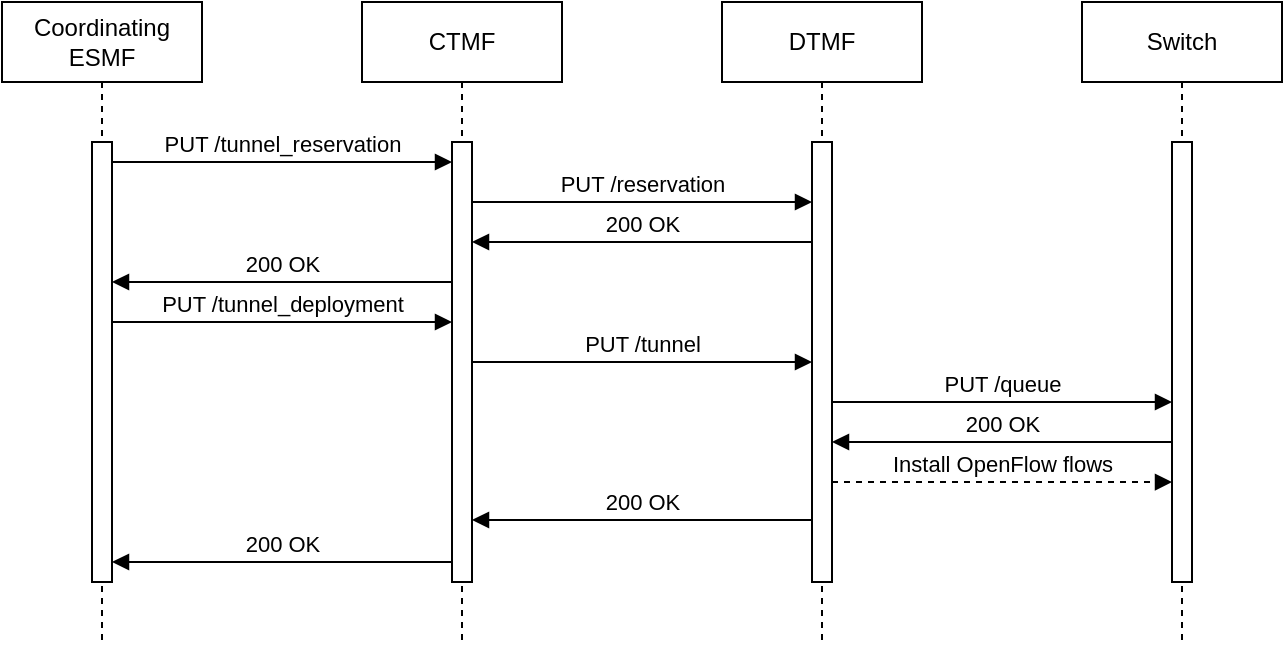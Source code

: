<mxfile version="20.5.3" type="embed"><diagram name="Page-1" id="2YBvvXClWsGukQMizWep"><mxGraphModel dx="793" dy="510" grid="1" gridSize="10" guides="1" tooltips="1" connect="1" arrows="1" fold="1" page="1" pageScale="1" pageWidth="180" pageHeight="400" math="0" shadow="0"><root><mxCell id="0"/><mxCell id="1" parent="0"/><mxCell id="aM9ryv3xv72pqoxQDRHE-1" value="Coordinating&lt;br&gt;ESMF" style="shape=umlLifeline;perimeter=lifelinePerimeter;whiteSpace=wrap;html=1;container=0;dropTarget=0;collapsible=0;recursiveResize=0;outlineConnect=0;portConstraint=eastwest;newEdgeStyle={&quot;edgeStyle&quot;:&quot;elbowEdgeStyle&quot;,&quot;elbow&quot;:&quot;vertical&quot;,&quot;curved&quot;:0,&quot;rounded&quot;:0};" parent="1" vertex="1"><mxGeometry x="40" y="40" width="100" height="320" as="geometry"/></mxCell><mxCell id="aM9ryv3xv72pqoxQDRHE-2" value="" style="html=1;points=[];perimeter=orthogonalPerimeter;outlineConnect=0;targetShapes=umlLifeline;portConstraint=eastwest;newEdgeStyle={&quot;edgeStyle&quot;:&quot;elbowEdgeStyle&quot;,&quot;elbow&quot;:&quot;vertical&quot;,&quot;curved&quot;:0,&quot;rounded&quot;:0};" parent="aM9ryv3xv72pqoxQDRHE-1" vertex="1"><mxGeometry x="45" y="70" width="10" height="220" as="geometry"/></mxCell><mxCell id="aM9ryv3xv72pqoxQDRHE-5" value="CTMF" style="shape=umlLifeline;perimeter=lifelinePerimeter;whiteSpace=wrap;html=1;container=0;dropTarget=0;collapsible=0;recursiveResize=0;outlineConnect=0;portConstraint=eastwest;newEdgeStyle={&quot;edgeStyle&quot;:&quot;elbowEdgeStyle&quot;,&quot;elbow&quot;:&quot;vertical&quot;,&quot;curved&quot;:0,&quot;rounded&quot;:0};" parent="1" vertex="1"><mxGeometry x="220" y="40" width="100" height="320" as="geometry"/></mxCell><mxCell id="aM9ryv3xv72pqoxQDRHE-6" value="" style="html=1;points=[];perimeter=orthogonalPerimeter;outlineConnect=0;targetShapes=umlLifeline;portConstraint=eastwest;newEdgeStyle={&quot;edgeStyle&quot;:&quot;elbowEdgeStyle&quot;,&quot;elbow&quot;:&quot;vertical&quot;,&quot;curved&quot;:0,&quot;rounded&quot;:0};" parent="aM9ryv3xv72pqoxQDRHE-5" vertex="1"><mxGeometry x="45" y="70" width="10" height="220" as="geometry"/></mxCell><mxCell id="aM9ryv3xv72pqoxQDRHE-7" value="PUT /tunnel_reservation" style="html=1;verticalAlign=bottom;endArrow=block;edgeStyle=elbowEdgeStyle;elbow=vertical;curved=0;rounded=0;" parent="1" source="aM9ryv3xv72pqoxQDRHE-2" target="aM9ryv3xv72pqoxQDRHE-6" edge="1"><mxGeometry relative="1" as="geometry"><mxPoint x="195" y="130" as="sourcePoint"/><Array as="points"><mxPoint x="180" y="120"/></Array><mxPoint as="offset"/></mxGeometry></mxCell><mxCell id="K2FtZl9aHuUg5wctOBmM-1" value="DTMF" style="shape=umlLifeline;perimeter=lifelinePerimeter;whiteSpace=wrap;html=1;container=0;dropTarget=0;collapsible=0;recursiveResize=0;outlineConnect=0;portConstraint=eastwest;newEdgeStyle={&quot;edgeStyle&quot;:&quot;elbowEdgeStyle&quot;,&quot;elbow&quot;:&quot;vertical&quot;,&quot;curved&quot;:0,&quot;rounded&quot;:0};" parent="1" vertex="1"><mxGeometry x="400" y="40" width="100" height="320" as="geometry"/></mxCell><mxCell id="K2FtZl9aHuUg5wctOBmM-2" value="" style="html=1;points=[];perimeter=orthogonalPerimeter;outlineConnect=0;targetShapes=umlLifeline;portConstraint=eastwest;newEdgeStyle={&quot;edgeStyle&quot;:&quot;elbowEdgeStyle&quot;,&quot;elbow&quot;:&quot;vertical&quot;,&quot;curved&quot;:0,&quot;rounded&quot;:0};" parent="K2FtZl9aHuUg5wctOBmM-1" vertex="1"><mxGeometry x="45" y="70" width="10" height="220" as="geometry"/></mxCell><mxCell id="K2FtZl9aHuUg5wctOBmM-5" value="Switch" style="shape=umlLifeline;perimeter=lifelinePerimeter;whiteSpace=wrap;html=1;container=0;dropTarget=0;collapsible=0;recursiveResize=0;outlineConnect=0;portConstraint=eastwest;newEdgeStyle={&quot;edgeStyle&quot;:&quot;elbowEdgeStyle&quot;,&quot;elbow&quot;:&quot;vertical&quot;,&quot;curved&quot;:0,&quot;rounded&quot;:0};" parent="1" vertex="1"><mxGeometry x="580" y="40" width="100" height="320" as="geometry"/></mxCell><mxCell id="K2FtZl9aHuUg5wctOBmM-6" value="" style="html=1;points=[];perimeter=orthogonalPerimeter;outlineConnect=0;targetShapes=umlLifeline;portConstraint=eastwest;newEdgeStyle={&quot;edgeStyle&quot;:&quot;elbowEdgeStyle&quot;,&quot;elbow&quot;:&quot;vertical&quot;,&quot;curved&quot;:0,&quot;rounded&quot;:0};" parent="K2FtZl9aHuUg5wctOBmM-5" vertex="1"><mxGeometry x="45" y="70" width="10" height="220" as="geometry"/></mxCell><mxCell id="K2FtZl9aHuUg5wctOBmM-9" value="PUT /reservation" style="html=1;verticalAlign=bottom;endArrow=block;edgeStyle=elbowEdgeStyle;elbow=vertical;curved=0;rounded=0;" parent="1" source="aM9ryv3xv72pqoxQDRHE-6" target="K2FtZl9aHuUg5wctOBmM-2" edge="1"><mxGeometry relative="1" as="geometry"><mxPoint x="280" y="140" as="sourcePoint"/><Array as="points"><mxPoint x="365" y="140"/></Array><mxPoint x="450" y="140" as="targetPoint"/></mxGeometry></mxCell><mxCell id="K2FtZl9aHuUg5wctOBmM-14" value="200 OK" style="html=1;verticalAlign=bottom;endArrow=block;edgeStyle=elbowEdgeStyle;elbow=vertical;curved=0;rounded=0;" parent="1" source="K2FtZl9aHuUg5wctOBmM-2" target="aM9ryv3xv72pqoxQDRHE-6" edge="1"><mxGeometry relative="1" as="geometry"><mxPoint x="440" y="160" as="sourcePoint"/><Array as="points"><mxPoint x="355" y="160"/></Array><mxPoint x="280" y="160" as="targetPoint"/></mxGeometry></mxCell><mxCell id="K2FtZl9aHuUg5wctOBmM-15" value="PUT /tunnel" style="html=1;verticalAlign=bottom;endArrow=block;edgeStyle=elbowEdgeStyle;elbow=vertical;curved=0;rounded=0;" parent="1" edge="1"><mxGeometry relative="1" as="geometry"><mxPoint x="275" y="220" as="sourcePoint"/><Array as="points"><mxPoint x="360" y="220"/></Array><mxPoint x="445" y="220" as="targetPoint"/></mxGeometry></mxCell><mxCell id="K2FtZl9aHuUg5wctOBmM-16" value="PUT /queue" style="html=1;verticalAlign=bottom;endArrow=block;edgeStyle=elbowEdgeStyle;elbow=vertical;curved=0;rounded=0;" parent="1" edge="1"><mxGeometry relative="1" as="geometry"><mxPoint x="455" y="240" as="sourcePoint"/><Array as="points"/><mxPoint x="625" y="240" as="targetPoint"/></mxGeometry></mxCell><mxCell id="K2FtZl9aHuUg5wctOBmM-17" value="200 OK" style="html=1;verticalAlign=bottom;endArrow=block;edgeStyle=elbowEdgeStyle;elbow=vertical;curved=0;rounded=0;" parent="1" edge="1"><mxGeometry x="0.15" relative="1" as="geometry"><mxPoint x="625" y="290" as="sourcePoint"/><Array as="points"><mxPoint x="510" y="260"/></Array><mxPoint x="455" y="260" as="targetPoint"/><mxPoint as="offset"/></mxGeometry></mxCell><mxCell id="K2FtZl9aHuUg5wctOBmM-18" value="200 OK" style="html=1;verticalAlign=bottom;endArrow=block;edgeStyle=elbowEdgeStyle;elbow=vertical;curved=0;rounded=0;" parent="1" edge="1"><mxGeometry relative="1" as="geometry"><mxPoint x="445" y="299" as="sourcePoint"/><Array as="points"><mxPoint x="365" y="299"/></Array><mxPoint x="275" y="299" as="targetPoint"/></mxGeometry></mxCell><mxCell id="K2FtZl9aHuUg5wctOBmM-19" value="200 OK" style="html=1;verticalAlign=bottom;endArrow=block;edgeStyle=elbowEdgeStyle;elbow=vertical;curved=0;rounded=0;" parent="1" edge="1"><mxGeometry relative="1" as="geometry"><mxPoint x="265" y="320" as="sourcePoint"/><Array as="points"><mxPoint x="175" y="320"/></Array><mxPoint x="95" y="320" as="targetPoint"/></mxGeometry></mxCell><mxCell id="2" value="Install OpenFlow flows" style="html=1;verticalAlign=bottom;endArrow=block;edgeStyle=elbowEdgeStyle;elbow=vertical;curved=0;rounded=0;dashed=1;" parent="1" edge="1"><mxGeometry relative="1" as="geometry"><mxPoint x="455" y="280.06" as="sourcePoint"/><Array as="points"/><mxPoint x="625" y="280.06" as="targetPoint"/></mxGeometry></mxCell><mxCell id="3" value="PUT /tunnel_deployment" style="html=1;verticalAlign=bottom;endArrow=block;edgeStyle=elbowEdgeStyle;elbow=vertical;curved=0;rounded=0;" parent="1" source="aM9ryv3xv72pqoxQDRHE-2" target="aM9ryv3xv72pqoxQDRHE-6" edge="1"><mxGeometry relative="1" as="geometry"><mxPoint x="100" y="170.06" as="sourcePoint"/><Array as="points"><mxPoint x="140" y="200"/><mxPoint x="260" y="170"/></Array><mxPoint x="260" y="170" as="targetPoint"/></mxGeometry></mxCell><mxCell id="4" value="200 OK" style="html=1;verticalAlign=bottom;endArrow=block;edgeStyle=elbowEdgeStyle;elbow=vertical;curved=0;rounded=0;" parent="1" source="aM9ryv3xv72pqoxQDRHE-6" target="aM9ryv3xv72pqoxQDRHE-2" edge="1"><mxGeometry relative="1" as="geometry"><mxPoint x="260" y="180" as="sourcePoint"/><Array as="points"><mxPoint x="180" y="180"/></Array><mxPoint x="100" y="180" as="targetPoint"/></mxGeometry></mxCell></root></mxGraphModel></diagram></mxfile>